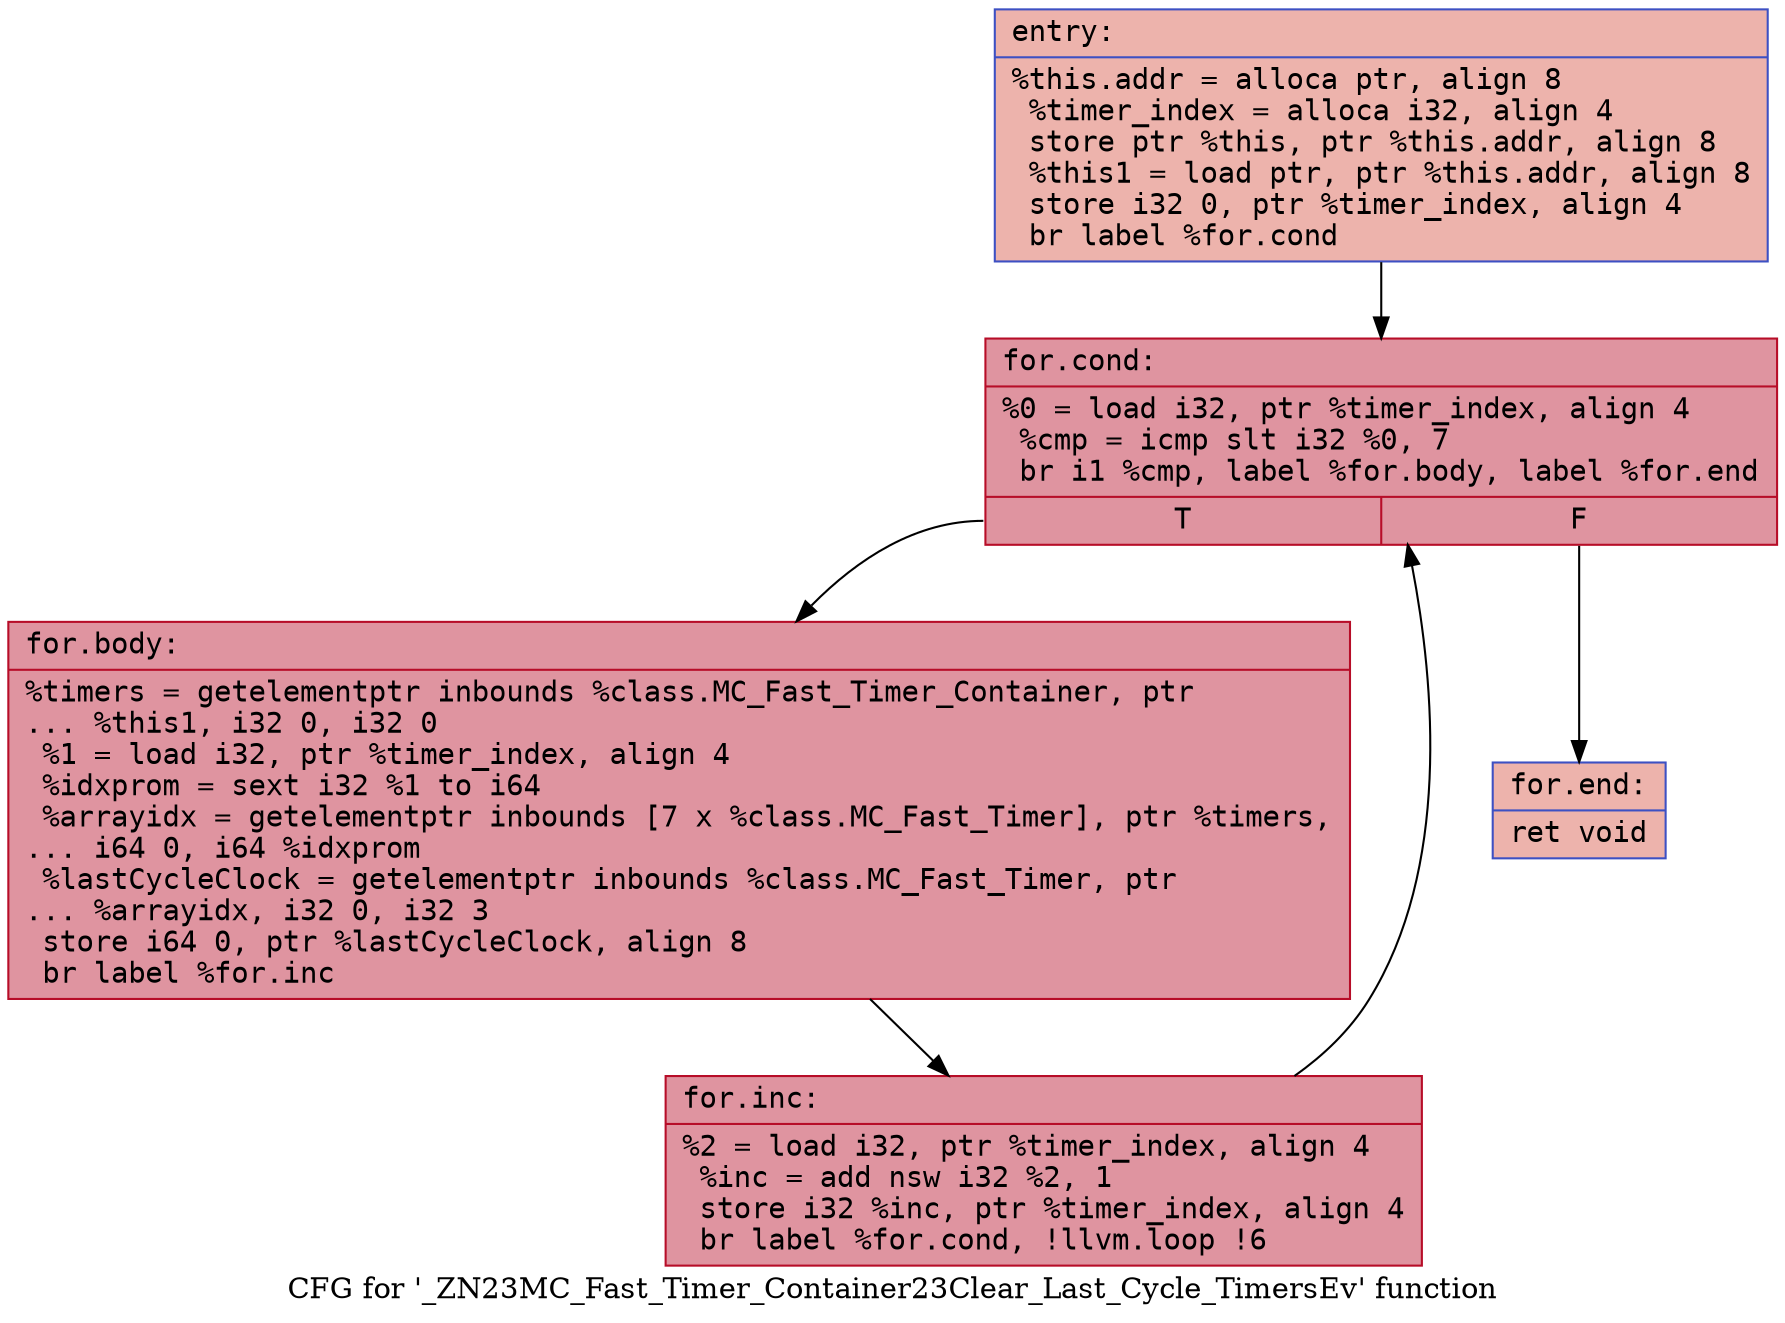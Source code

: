 digraph "CFG for '_ZN23MC_Fast_Timer_Container23Clear_Last_Cycle_TimersEv' function" {
	label="CFG for '_ZN23MC_Fast_Timer_Container23Clear_Last_Cycle_TimersEv' function";

	Node0x55feb2d4f490 [shape=record,color="#3d50c3ff", style=filled, fillcolor="#d6524470" fontname="Courier",label="{entry:\l|  %this.addr = alloca ptr, align 8\l  %timer_index = alloca i32, align 4\l  store ptr %this, ptr %this.addr, align 8\l  %this1 = load ptr, ptr %this.addr, align 8\l  store i32 0, ptr %timer_index, align 4\l  br label %for.cond\l}"];
	Node0x55feb2d4f490 -> Node0x55feb2d4f780[tooltip="entry -> for.cond\nProbability 100.00%" ];
	Node0x55feb2d4f780 [shape=record,color="#b70d28ff", style=filled, fillcolor="#b70d2870" fontname="Courier",label="{for.cond:\l|  %0 = load i32, ptr %timer_index, align 4\l  %cmp = icmp slt i32 %0, 7\l  br i1 %cmp, label %for.body, label %for.end\l|{<s0>T|<s1>F}}"];
	Node0x55feb2d4f780:s0 -> Node0x55feb2d67730[tooltip="for.cond -> for.body\nProbability 96.88%" ];
	Node0x55feb2d4f780:s1 -> Node0x55feb2d677b0[tooltip="for.cond -> for.end\nProbability 3.12%" ];
	Node0x55feb2d67730 [shape=record,color="#b70d28ff", style=filled, fillcolor="#b70d2870" fontname="Courier",label="{for.body:\l|  %timers = getelementptr inbounds %class.MC_Fast_Timer_Container, ptr\l... %this1, i32 0, i32 0\l  %1 = load i32, ptr %timer_index, align 4\l  %idxprom = sext i32 %1 to i64\l  %arrayidx = getelementptr inbounds [7 x %class.MC_Fast_Timer], ptr %timers,\l... i64 0, i64 %idxprom\l  %lastCycleClock = getelementptr inbounds %class.MC_Fast_Timer, ptr\l... %arrayidx, i32 0, i32 3\l  store i64 0, ptr %lastCycleClock, align 8\l  br label %for.inc\l}"];
	Node0x55feb2d67730 -> Node0x55feb2d67e40[tooltip="for.body -> for.inc\nProbability 100.00%" ];
	Node0x55feb2d67e40 [shape=record,color="#b70d28ff", style=filled, fillcolor="#b70d2870" fontname="Courier",label="{for.inc:\l|  %2 = load i32, ptr %timer_index, align 4\l  %inc = add nsw i32 %2, 1\l  store i32 %inc, ptr %timer_index, align 4\l  br label %for.cond, !llvm.loop !6\l}"];
	Node0x55feb2d67e40 -> Node0x55feb2d4f780[tooltip="for.inc -> for.cond\nProbability 100.00%" ];
	Node0x55feb2d677b0 [shape=record,color="#3d50c3ff", style=filled, fillcolor="#d6524470" fontname="Courier",label="{for.end:\l|  ret void\l}"];
}
